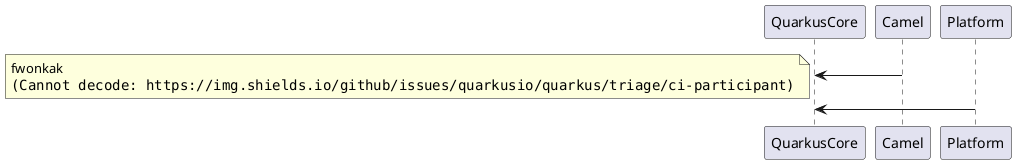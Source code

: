 @startuml

QuarkusCore <- Camel
note left
fwonkak
<img:https://img.shields.io/github/issues/quarkusio/quarkus/triage/ci-participant>
end note

QuarkusCore <- Platform

@enduml